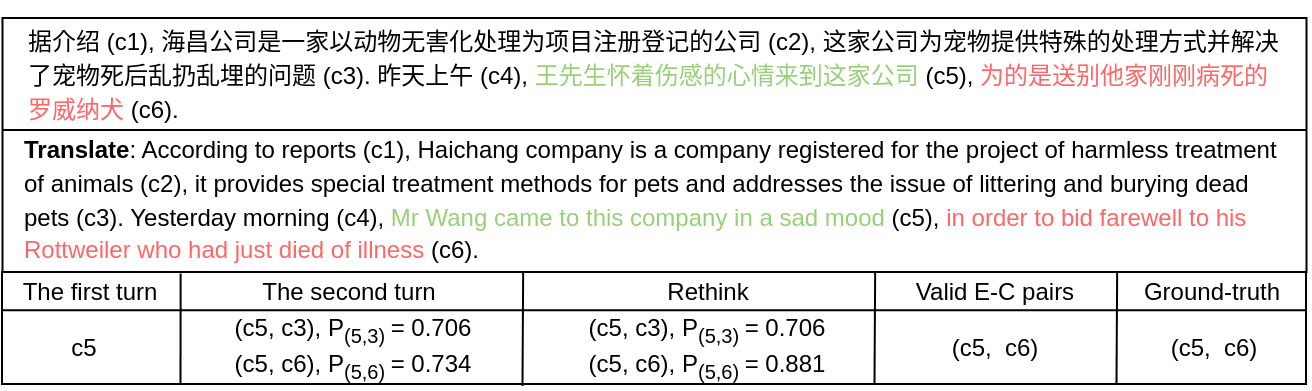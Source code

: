 <mxfile version="15.0.2" type="github">
  <diagram id="HPst22vvmvAOV6Ry2rXI" name="Page-1">
    <mxGraphModel dx="748" dy="408" grid="0" gridSize="10" guides="1" tooltips="1" connect="1" arrows="1" fold="1" page="1" pageScale="1" pageWidth="660" pageHeight="195" math="0" shadow="0">
      <root>
        <mxCell id="0" />
        <mxCell id="1" parent="0" />
        <mxCell id="Onb9mag9hN51fVFquNFM-10" value="" style="rounded=0;whiteSpace=wrap;html=1;shadow=0;glass=0;sketch=0;strokeWidth=1;gradientColor=#FFFFFF;fillColor=none;" vertex="1" parent="1">
          <mxGeometry x="0.25" y="8" width="652" height="127" as="geometry" />
        </mxCell>
        <mxCell id="Onb9mag9hN51fVFquNFM-4" value="&lt;p style=&quot;line-height: 140%&quot;&gt;据介绍 (c1), 海昌公司是一家以动物无害化处理为项目注册登记的公司 (c2), 这家公司为宠物提供特殊的处理方式并解决了宠物死后乱扔乱埋的问题 (c3). 昨天上午 (c4), &lt;font color=&quot;#97d077&quot;&gt;王先生怀着伤感的心情来到这家公司&lt;/font&gt; (c5), &lt;font color=&quot;#ff6666&quot;&gt;为的是送别他家刚刚病死的罗威纳犬&lt;/font&gt; (c6).&lt;/p&gt;" style="text;html=1;align=left;verticalAlign=middle;whiteSpace=wrap;rounded=0;glass=0;shadow=0;sketch=0;perimeterSpacing=0;strokeWidth=0;fillColor=#ffffff;gradientColor=#FFFFFF;" vertex="1" parent="1">
          <mxGeometry x="11" y="11" width="630" height="51" as="geometry" />
        </mxCell>
        <mxCell id="Onb9mag9hN51fVFquNFM-6" value="&lt;p style=&quot;line-height: 140%&quot;&gt;&lt;b&gt;Translate&lt;/b&gt;: According to reports (c1), Haichang company is a company registered for the project of harmless treatment of animals (c2), it provides special treatment methods for pets and addresses the issue of littering and burying dead pets (c3). Yesterday morning (c4), &lt;font color=&quot;#97d077&quot;&gt;Mr Wang came to this company in a sad mood&lt;/font&gt; (c5), &lt;font color=&quot;#ff6666&quot;&gt;in order to bid farewell to his Rottweiler who had just died of illness&lt;/font&gt; (c6).&lt;/p&gt;" style="text;html=1;fillColor=none;align=left;verticalAlign=middle;whiteSpace=wrap;rounded=0;strokeWidth=0;" vertex="1" parent="1">
          <mxGeometry x="9" y="64" width="630" height="70" as="geometry" />
        </mxCell>
        <mxCell id="Onb9mag9hN51fVFquNFM-11" value="" style="endArrow=none;html=1;strokeWidth=1;" edge="1" parent="1">
          <mxGeometry width="50" height="50" relative="1" as="geometry">
            <mxPoint x="0.25" y="64" as="sourcePoint" />
            <mxPoint x="652.25" y="64" as="targetPoint" />
          </mxGeometry>
        </mxCell>
        <mxCell id="Onb9mag9hN51fVFquNFM-13" value="Ground-truth" style="text;html=1;strokeColor=none;fillColor=none;align=center;verticalAlign=middle;whiteSpace=wrap;rounded=0;shadow=0;glass=0;sketch=0;" vertex="1" parent="1">
          <mxGeometry x="564" y="135" width="82" height="20" as="geometry" />
        </mxCell>
        <mxCell id="Onb9mag9hN51fVFquNFM-14" value="&lt;font style=&quot;font-size: 12px&quot;&gt;The first turn&lt;/font&gt;" style="text;html=1;strokeColor=none;fillColor=none;align=center;verticalAlign=middle;whiteSpace=wrap;rounded=0;shadow=0;glass=0;sketch=0;" vertex="1" parent="1">
          <mxGeometry x="8" y="135" width="72.25" height="20" as="geometry" />
        </mxCell>
        <mxCell id="Onb9mag9hN51fVFquNFM-17" value="The second turn" style="text;html=1;strokeColor=none;fillColor=none;align=center;verticalAlign=middle;whiteSpace=wrap;rounded=0;shadow=0;glass=0;sketch=0;" vertex="1" parent="1">
          <mxGeometry x="124.25" y="135" width="99" height="20" as="geometry" />
        </mxCell>
        <mxCell id="Onb9mag9hN51fVFquNFM-18" value="Rethink" style="text;html=1;strokeColor=none;fillColor=none;align=center;verticalAlign=middle;whiteSpace=wrap;rounded=0;shadow=0;glass=0;sketch=0;" vertex="1" parent="1">
          <mxGeometry x="312.75" y="135" width="80" height="20" as="geometry" />
        </mxCell>
        <mxCell id="Onb9mag9hN51fVFquNFM-19" value="Valid E-C pairs" style="text;html=1;strokeColor=none;fillColor=none;align=center;verticalAlign=middle;whiteSpace=wrap;rounded=0;shadow=0;glass=0;sketch=0;" vertex="1" parent="1">
          <mxGeometry x="436.25" y="135" width="121" height="20" as="geometry" />
        </mxCell>
        <mxCell id="Onb9mag9hN51fVFquNFM-20" value="(c5,&amp;nbsp; c6)" style="text;html=1;strokeColor=none;fillColor=none;align=center;verticalAlign=middle;whiteSpace=wrap;rounded=0;shadow=0;glass=0;sketch=0;" vertex="1" parent="1">
          <mxGeometry x="568.5" y="163" width="74" height="20" as="geometry" />
        </mxCell>
        <mxCell id="Onb9mag9hN51fVFquNFM-21" value="c5" style="text;html=1;strokeColor=none;fillColor=none;align=center;verticalAlign=middle;whiteSpace=wrap;rounded=0;shadow=0;glass=0;sketch=0;" vertex="1" parent="1">
          <mxGeometry x="5.5" y="163" width="70" height="20" as="geometry" />
        </mxCell>
        <mxCell id="Onb9mag9hN51fVFquNFM-22" value="(c5, c3), P&lt;sub&gt;(5,3) &lt;/sub&gt;= 0.706&lt;br&gt;(c5, c6), P&lt;sub&gt;(5,6) &lt;/sub&gt;= 0.734" style="text;html=1;strokeColor=none;fillColor=none;align=center;verticalAlign=middle;whiteSpace=wrap;rounded=0;shadow=0;glass=0;sketch=0;" vertex="1" parent="1">
          <mxGeometry x="102.75" y="155" width="145" height="36" as="geometry" />
        </mxCell>
        <mxCell id="Onb9mag9hN51fVFquNFM-23" value="(c5, c3), P&lt;sub&gt;(5,3) &lt;/sub&gt;= 0.706&lt;br&gt;(c5, c6), P&lt;sub&gt;(5,6) &lt;/sub&gt;= 0.881" style="text;html=1;strokeColor=none;fillColor=none;align=center;verticalAlign=middle;whiteSpace=wrap;rounded=0;shadow=0;glass=0;sketch=0;" vertex="1" parent="1">
          <mxGeometry x="280.25" y="155" width="145" height="36" as="geometry" />
        </mxCell>
        <mxCell id="Onb9mag9hN51fVFquNFM-24" value="(c5,&amp;nbsp; c6)" style="text;html=1;strokeColor=none;fillColor=none;align=center;verticalAlign=middle;whiteSpace=wrap;rounded=0;shadow=0;glass=0;sketch=0;" vertex="1" parent="1">
          <mxGeometry x="452.25" y="163" width="89.25" height="20" as="geometry" />
        </mxCell>
        <mxCell id="Onb9mag9hN51fVFquNFM-26" value="" style="endArrow=none;html=1;startArrow=none;" edge="1" parent="1" source="Onb9mag9hN51fVFquNFM-25">
          <mxGeometry width="50" height="50" relative="1" as="geometry">
            <mxPoint x="0.25" y="155" as="sourcePoint" />
            <mxPoint x="652.25" y="155" as="targetPoint" />
          </mxGeometry>
        </mxCell>
        <mxCell id="Onb9mag9hN51fVFquNFM-29" value="" style="endArrow=none;html=1;strokeWidth=1;entryX=0.137;entryY=0.013;entryDx=0;entryDy=0;entryPerimeter=0;" edge="1" parent="1" target="Onb9mag9hN51fVFquNFM-25">
          <mxGeometry width="50" height="50" relative="1" as="geometry">
            <mxPoint x="89.25" y="191" as="sourcePoint" />
            <mxPoint x="120.25" y="210" as="targetPoint" />
          </mxGeometry>
        </mxCell>
        <mxCell id="Onb9mag9hN51fVFquNFM-30" value="" style="endArrow=none;html=1;strokeWidth=1;entryX=0.137;entryY=0.013;entryDx=0;entryDy=0;entryPerimeter=0;" edge="1" parent="1">
          <mxGeometry width="50" height="50" relative="1" as="geometry">
            <mxPoint x="260.25" y="192" as="sourcePoint" />
            <mxPoint x="260.574" y="135" as="targetPoint" />
          </mxGeometry>
        </mxCell>
        <mxCell id="Onb9mag9hN51fVFquNFM-31" value="" style="endArrow=none;html=1;strokeWidth=1;entryX=0.137;entryY=0.013;entryDx=0;entryDy=0;entryPerimeter=0;" edge="1" parent="1">
          <mxGeometry width="50" height="50" relative="1" as="geometry">
            <mxPoint x="436.25" y="191" as="sourcePoint" />
            <mxPoint x="436.574" y="134.998" as="targetPoint" />
          </mxGeometry>
        </mxCell>
        <mxCell id="Onb9mag9hN51fVFquNFM-32" value="" style="endArrow=none;html=1;strokeWidth=1;entryX=0.137;entryY=0.013;entryDx=0;entryDy=0;entryPerimeter=0;" edge="1" parent="1">
          <mxGeometry width="50" height="50" relative="1" as="geometry">
            <mxPoint x="557.25" y="191" as="sourcePoint" />
            <mxPoint x="557.574" y="134.998" as="targetPoint" />
          </mxGeometry>
        </mxCell>
        <mxCell id="Onb9mag9hN51fVFquNFM-25" value="" style="rounded=0;whiteSpace=wrap;html=1;shadow=0;glass=0;sketch=0;strokeColor=#000000;strokeWidth=1;fillColor=none;gradientColor=#FFFFFF;" vertex="1" parent="1">
          <mxGeometry y="135" width="652" height="56" as="geometry" />
        </mxCell>
        <mxCell id="Onb9mag9hN51fVFquNFM-33" value="" style="endArrow=none;html=1;" edge="1" parent="1" target="Onb9mag9hN51fVFquNFM-25">
          <mxGeometry width="50" height="50" relative="1" as="geometry">
            <mxPoint x="0.25" y="155" as="sourcePoint" />
            <mxPoint x="652.25" y="155" as="targetPoint" />
          </mxGeometry>
        </mxCell>
        <mxCell id="Onb9mag9hN51fVFquNFM-34" value="" style="endArrow=none;html=1;strokeWidth=1;" edge="1" parent="1">
          <mxGeometry width="50" height="50" relative="1" as="geometry">
            <mxPoint x="0.25" y="154.17" as="sourcePoint" />
            <mxPoint x="652.25" y="154.17" as="targetPoint" />
          </mxGeometry>
        </mxCell>
      </root>
    </mxGraphModel>
  </diagram>
</mxfile>
